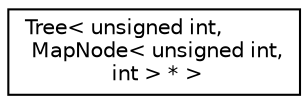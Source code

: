 digraph "Graphical Class Hierarchy"
{
 // INTERACTIVE_SVG=YES
  edge [fontname="Helvetica",fontsize="10",labelfontname="Helvetica",labelfontsize="10"];
  node [fontname="Helvetica",fontsize="10",shape=record];
  rankdir="LR";
  Node1 [label="Tree\< unsigned int,\l MapNode\< unsigned int,\l int \> * \>",height=0.2,width=0.4,color="black", fillcolor="white", style="filled",URL="$class_tree.html"];
}

